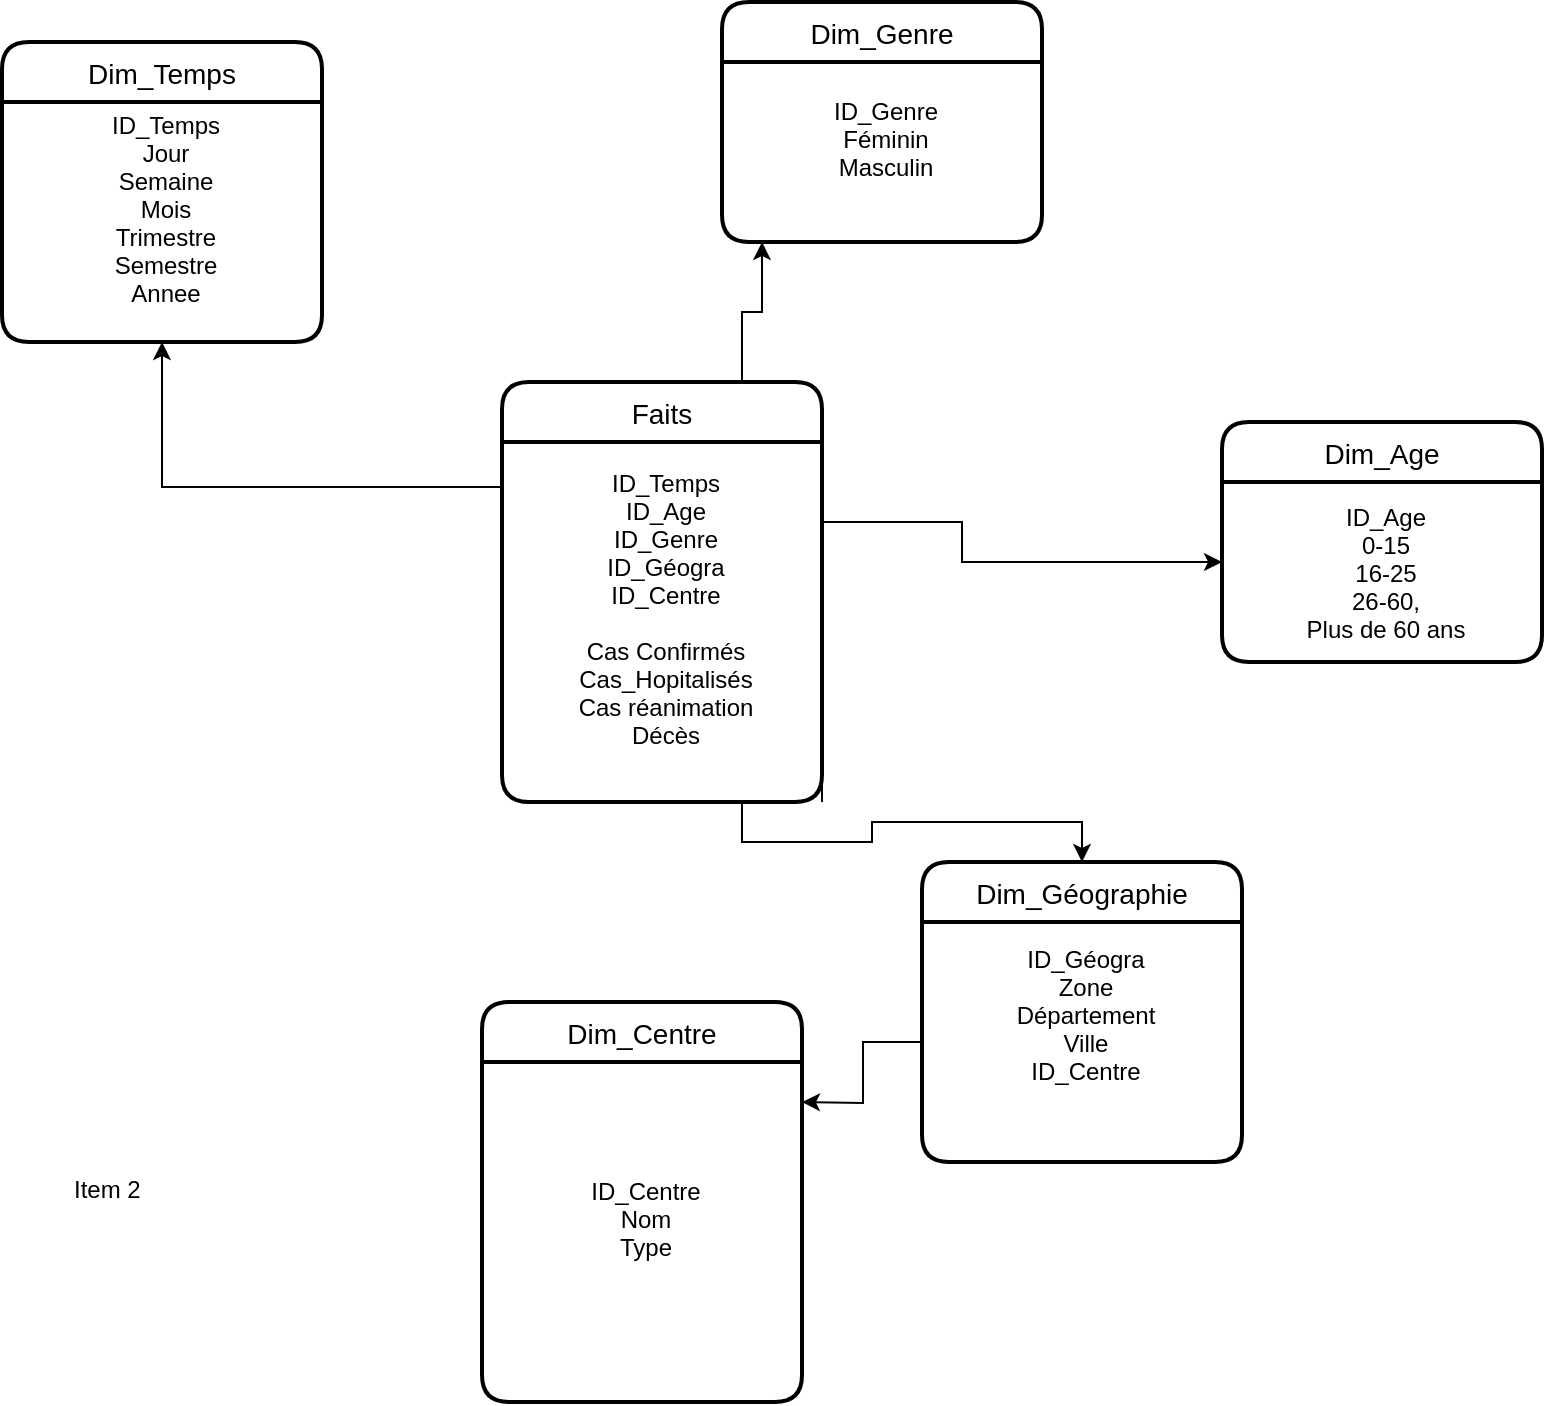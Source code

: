 <mxfile version="14.2.5" type="github">
  <diagram id="R2lEEEUBdFMjLlhIrx00" name="Page-1">
    <mxGraphModel dx="1025" dy="1670" grid="1" gridSize="10" guides="1" tooltips="1" connect="1" arrows="1" fold="1" page="1" pageScale="1" pageWidth="850" pageHeight="1100" math="0" shadow="0" extFonts="Permanent Marker^https://fonts.googleapis.com/css?family=Permanent+Marker">
      <root>
        <mxCell id="0" />
        <mxCell id="1" parent="0" />
        <mxCell id="ax13fasfTvD9CHcGZT5u-60" style="edgeStyle=orthogonalEdgeStyle;rounded=0;orthogonalLoop=1;jettySize=auto;html=1;exitX=0;exitY=0.25;exitDx=0;exitDy=0;" edge="1" parent="1" source="ax13fasfTvD9CHcGZT5u-33" target="ax13fasfTvD9CHcGZT5u-47">
          <mxGeometry relative="1" as="geometry" />
        </mxCell>
        <mxCell id="ax13fasfTvD9CHcGZT5u-65" style="edgeStyle=orthogonalEdgeStyle;rounded=0;orthogonalLoop=1;jettySize=auto;html=1;exitX=0.75;exitY=0;exitDx=0;exitDy=0;entryX=0.125;entryY=1;entryDx=0;entryDy=0;entryPerimeter=0;" edge="1" parent="1" source="ax13fasfTvD9CHcGZT5u-33" target="ax13fasfTvD9CHcGZT5u-41">
          <mxGeometry relative="1" as="geometry" />
        </mxCell>
        <mxCell id="ax13fasfTvD9CHcGZT5u-33" value="Faits" style="swimlane;childLayout=stackLayout;horizontal=1;startSize=30;horizontalStack=0;rounded=1;fontSize=14;fontStyle=0;strokeWidth=2;resizeParent=0;resizeLast=1;shadow=0;dashed=0;align=center;" vertex="1" parent="1">
          <mxGeometry x="320" y="130" width="160" height="210" as="geometry" />
        </mxCell>
        <mxCell id="ax13fasfTvD9CHcGZT5u-34" value="&#xa;&#xa;&#xa;&#xa;ID_Temps&#xa;ID_Age&#xa;ID_Genre&#xa;ID_Géogra&#xa;ID_Centre&#xa;&#xa;Cas Confirmés&#xa;Cas_Hopitalisés&#xa;Cas réanimation&#xa;Décès&#xa;&#xa;&#xa;&#xa;&#xa;" style="align=center;strokeColor=none;fillColor=none;spacingLeft=4;fontSize=12;verticalAlign=middle;resizable=0;rotatable=0;part=1;" vertex="1" parent="ax13fasfTvD9CHcGZT5u-33">
          <mxGeometry y="30" width="160" height="180" as="geometry" />
        </mxCell>
        <mxCell id="ax13fasfTvD9CHcGZT5u-29" value="Item 2" style="text;strokeColor=none;fillColor=none;spacingLeft=4;spacingRight=4;overflow=hidden;rotatable=0;points=[[0,0.5],[1,0.5]];portConstraint=eastwest;fontSize=12;" vertex="1" parent="1">
          <mxGeometry x="100" y="520" width="160" height="30" as="geometry" />
        </mxCell>
        <mxCell id="ax13fasfTvD9CHcGZT5u-40" value="Dim_Genre" style="swimlane;childLayout=stackLayout;horizontal=1;startSize=30;horizontalStack=0;rounded=1;fontSize=14;fontStyle=0;strokeWidth=2;resizeParent=0;resizeLast=1;shadow=0;dashed=0;align=center;" vertex="1" parent="1">
          <mxGeometry x="430" y="-60" width="160" height="120" as="geometry" />
        </mxCell>
        <mxCell id="ax13fasfTvD9CHcGZT5u-41" value="ID_Genre&#xa;Féminin&#xa;Masculin&#xa;" style="align=center;strokeColor=none;fillColor=none;spacingLeft=4;fontSize=12;verticalAlign=middle;resizable=0;rotatable=0;part=1;" vertex="1" parent="ax13fasfTvD9CHcGZT5u-40">
          <mxGeometry y="30" width="160" height="90" as="geometry" />
        </mxCell>
        <mxCell id="ax13fasfTvD9CHcGZT5u-42" value="Dim_Géographie" style="swimlane;childLayout=stackLayout;horizontal=1;startSize=30;horizontalStack=0;rounded=1;fontSize=14;fontStyle=0;strokeWidth=2;resizeParent=0;resizeLast=1;shadow=0;dashed=0;align=center;" vertex="1" parent="1">
          <mxGeometry x="530" y="370" width="160" height="150" as="geometry" />
        </mxCell>
        <mxCell id="ax13fasfTvD9CHcGZT5u-43" value="ID_Géogra&#xa;Zone&#xa;Département&#xa;Ville&#xa;ID_Centre&#xa;&#xa;" style="align=center;strokeColor=none;fillColor=none;spacingLeft=4;fontSize=12;verticalAlign=middle;resizable=0;rotatable=0;part=1;" vertex="1" parent="ax13fasfTvD9CHcGZT5u-42">
          <mxGeometry y="30" width="160" height="120" as="geometry" />
        </mxCell>
        <mxCell id="ax13fasfTvD9CHcGZT5u-46" value="Dim_Temps" style="swimlane;childLayout=stackLayout;horizontal=1;startSize=30;horizontalStack=0;rounded=1;fontSize=14;fontStyle=0;strokeWidth=2;resizeParent=0;resizeLast=1;shadow=0;dashed=0;align=center;verticalAlign=middle;" vertex="1" parent="1">
          <mxGeometry x="70" y="-40" width="160" height="150" as="geometry" />
        </mxCell>
        <mxCell id="ax13fasfTvD9CHcGZT5u-47" value="ID_Temps&#xa;Jour&#xa;Semaine&#xa;Mois&#xa;Trimestre&#xa;Semestre&#xa;Annee&#xa;" style="align=center;strokeColor=none;fillColor=none;spacingLeft=4;fontSize=12;verticalAlign=middle;resizable=0;rotatable=0;part=1;" vertex="1" parent="ax13fasfTvD9CHcGZT5u-46">
          <mxGeometry y="30" width="160" height="120" as="geometry" />
        </mxCell>
        <mxCell id="ax13fasfTvD9CHcGZT5u-48" value="Dim_Age" style="swimlane;childLayout=stackLayout;horizontal=1;startSize=30;horizontalStack=0;rounded=1;fontSize=14;fontStyle=0;strokeWidth=2;resizeParent=0;resizeLast=1;shadow=0;dashed=0;align=center;" vertex="1" parent="1">
          <mxGeometry x="680" y="150" width="160" height="120" as="geometry" />
        </mxCell>
        <mxCell id="ax13fasfTvD9CHcGZT5u-49" value="ID_Age&#xa;0-15&#xa; 16-25&#xa; 26-60,&#xa;Plus de 60 ans" style="align=center;strokeColor=none;fillColor=none;spacingLeft=4;fontSize=12;verticalAlign=middle;resizable=0;rotatable=0;part=1;" vertex="1" parent="ax13fasfTvD9CHcGZT5u-48">
          <mxGeometry y="30" width="160" height="90" as="geometry" />
        </mxCell>
        <mxCell id="ax13fasfTvD9CHcGZT5u-50" value="Dim_Centre" style="swimlane;childLayout=stackLayout;horizontal=1;startSize=30;horizontalStack=0;rounded=1;fontSize=14;fontStyle=0;strokeWidth=2;resizeParent=0;resizeLast=1;shadow=0;dashed=0;align=center;" vertex="1" parent="1">
          <mxGeometry x="310" y="440" width="160" height="200" as="geometry" />
        </mxCell>
        <mxCell id="ax13fasfTvD9CHcGZT5u-51" value="&#xa;ID_Centre&#xa;Nom&#xa;Type&#xa;&#xa;" style="align=center;strokeColor=none;fillColor=none;spacingLeft=4;fontSize=12;verticalAlign=middle;resizable=0;rotatable=0;part=1;" vertex="1" parent="ax13fasfTvD9CHcGZT5u-50">
          <mxGeometry y="30" width="160" height="170" as="geometry" />
        </mxCell>
        <mxCell id="ax13fasfTvD9CHcGZT5u-57" style="edgeStyle=orthogonalEdgeStyle;rounded=0;orthogonalLoop=1;jettySize=auto;html=1;exitX=1;exitY=1;exitDx=0;exitDy=0;" edge="1" parent="1" source="ax13fasfTvD9CHcGZT5u-34" target="ax13fasfTvD9CHcGZT5u-49">
          <mxGeometry relative="1" as="geometry">
            <Array as="points">
              <mxPoint x="480" y="200" />
              <mxPoint x="550" y="200" />
              <mxPoint x="550" y="220" />
            </Array>
          </mxGeometry>
        </mxCell>
        <mxCell id="ax13fasfTvD9CHcGZT5u-58" style="edgeStyle=orthogonalEdgeStyle;rounded=0;orthogonalLoop=1;jettySize=auto;html=1;exitX=0.75;exitY=1;exitDx=0;exitDy=0;" edge="1" parent="1" source="ax13fasfTvD9CHcGZT5u-34" target="ax13fasfTvD9CHcGZT5u-42">
          <mxGeometry relative="1" as="geometry" />
        </mxCell>
        <mxCell id="ax13fasfTvD9CHcGZT5u-70" style="edgeStyle=orthogonalEdgeStyle;rounded=0;orthogonalLoop=1;jettySize=auto;html=1;exitX=0;exitY=0.5;exitDx=0;exitDy=0;" edge="1" parent="1" source="ax13fasfTvD9CHcGZT5u-43">
          <mxGeometry relative="1" as="geometry">
            <mxPoint x="470" y="490" as="targetPoint" />
          </mxGeometry>
        </mxCell>
      </root>
    </mxGraphModel>
  </diagram>
</mxfile>
